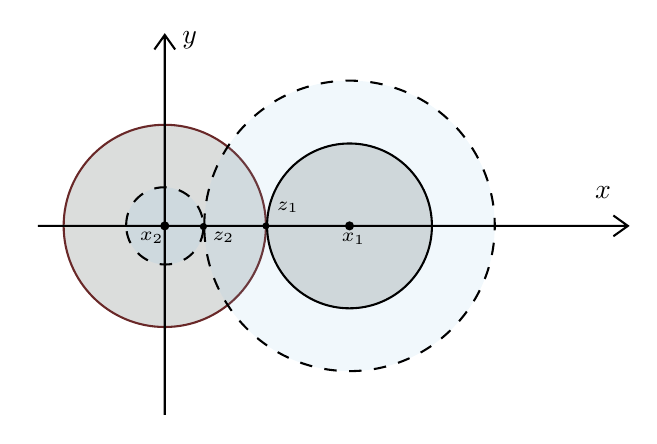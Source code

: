 

\tikzset{every picture/.style={line width=0.75pt}} %set default line width to 0.75pt        

\begin{tikzpicture}[x=0.75pt,y=0.75pt,yscale=-1,xscale=1]
%uncomment if require: \path (0,300); %set diagram left start at 0, and has height of 300

%Shape: Circle [id:dp8664458953041292] 
\draw  [color={rgb, 255:red, 105; green, 40; blue, 40 }  ,draw opacity=1 ][fill={rgb, 255:red, 3; green, 14; blue, 10 }  ,fill opacity=0.14 ][line width=0.75]  (162.28,113) .. controls (162.28,86.09) and (184.09,64.28) .. (211,64.28) .. controls (237.91,64.28) and (259.72,86.09) .. (259.72,113) .. controls (259.72,139.91) and (237.91,161.72) .. (211,161.72) .. controls (184.09,161.72) and (162.28,139.91) .. (162.28,113) -- cycle ;
%Shape: Circle [id:dp9773613984359779] 
\draw  [fill={rgb, 255:red, 127; green, 192; blue, 231 }  ,fill opacity=0.11 ][dash pattern={on 4.5pt off 4.5pt}] (230.03,113) .. controls (230.03,74.35) and (261.35,43.02) .. (300,43.02) .. controls (338.65,43.02) and (369.98,74.35) .. (369.98,113) .. controls (369.98,151.65) and (338.65,182.97) .. (300,182.97) .. controls (261.35,182.97) and (230.03,151.65) .. (230.03,113) -- cycle ;
%Shape: Circle [id:dp69609627994047] 
\draw  [fill={rgb, 255:red, 127; green, 192; blue, 231 }  ,fill opacity=0.14 ][dash pattern={on 4.5pt off 4.5pt}] (192.39,112.68) .. controls (192.39,102.39) and (200.72,94.21) .. (211,94.39) .. controls (221.28,94.56) and (229.61,103.04) .. (229.61,113.32) .. controls (229.61,123.61) and (221.28,131.79) .. (211,131.61) .. controls (200.72,131.44) and (192.39,122.96) .. (192.39,112.68) -- cycle ;
%Shape: Circle [id:dp6366499429105177] 
\draw  [color={rgb, 255:red, 0; green, 0; blue, 0 }  ,draw opacity=1 ][fill={rgb, 255:red, 3; green, 14; blue, 10 }  ,fill opacity=0.14 ][line width=0.75]  (260.29,113) .. controls (260.29,91.07) and (278.07,73.29) .. (300,73.29) .. controls (321.93,73.29) and (339.71,91.07) .. (339.71,113) .. controls (339.71,134.93) and (321.93,152.71) .. (300,152.71) .. controls (278.07,152.71) and (260.29,134.93) .. (260.29,113) -- cycle ;
%Shape: Axis 2D [id:dp40333334108998553] 
\draw  (149.89,113) -- (434.13,113)(211,21) -- (211,204) (427.13,108) -- (434.13,113) -- (427.13,118) (206,28) -- (211,21) -- (216,28)  ;
%Shape: Ellipse [id:dp5618777383770377] 
\draw  [fill={rgb, 255:red, 0; green, 0; blue, 0 }  ,fill opacity=1 ] (209.35,113) .. controls (209.35,112.08) and (210.09,111.34) .. (211,111.34) .. controls (211.91,111.34) and (212.65,112.08) .. (212.65,113) .. controls (212.65,113.92) and (211.91,114.66) .. (211,114.66) .. controls (210.09,114.66) and (209.35,113.92) .. (209.35,113) -- cycle ;
%Shape: Ellipse [id:dp1723534686260293] 
\draw  [fill={rgb, 255:red, 0; green, 0; blue, 0 }  ,fill opacity=1 ] (298.35,113) .. controls (298.35,112.08) and (299.09,111.34) .. (300,111.34) .. controls (300.91,111.34) and (301.65,112.08) .. (301.65,113) .. controls (301.65,113.92) and (300.91,114.66) .. (300,114.66) .. controls (299.09,114.66) and (298.35,113.92) .. (298.35,113) -- cycle ;
%Shape: Circle [id:dp823378702207272] 
\draw  [fill={rgb, 255:red, 0; green, 0; blue, 0 }  ,fill opacity=1 ] (258.56,113) .. controls (258.56,112.36) and (259.08,111.84) .. (259.72,111.84) .. controls (260.36,111.84) and (260.87,112.36) .. (260.87,113) .. controls (260.87,113.64) and (260.36,114.16) .. (259.72,114.16) .. controls (259.08,114.16) and (258.56,113.64) .. (258.56,113) -- cycle ;
%Shape: Circle [id:dp9184097105556417] 
\draw  [fill={rgb, 255:red, 0; green, 0; blue, 0 }  ,fill opacity=1 ] (228.41,113.32) .. controls (228.41,112.66) and (228.95,112.12) .. (229.61,112.12) .. controls (230.27,112.12) and (230.81,112.66) .. (230.81,113.32) .. controls (230.81,113.99) and (230.27,114.52) .. (229.61,114.52) .. controls (228.95,114.52) and (228.41,113.99) .. (228.41,113.32) -- cycle ;

% Text Node
\draw (416.8,92.8) node [anchor=north west][inner sep=0.75pt]   [align=left] {$\displaystyle x$};
% Text Node
\draw (218,18) node [anchor=north west][inner sep=0.75pt]   [align=left] {$\displaystyle y$};
% Text Node
\draw (263.67,99.83) node [anchor=north west][inner sep=0.75pt]  [font=\scriptsize] [align=left] {$\displaystyle z_{1}$};
% Text Node
\draw (232.68,114.3) node [anchor=north west][inner sep=0.75pt]  [font=\scriptsize] [align=left] {$\displaystyle z_{2}$};
% Text Node
\draw (294.8,115) node [anchor=north west][inner sep=0.75pt]  [font=\scriptsize] [align=left] {$\displaystyle x_{1}$};
% Text Node
\draw (197.65,114.7) node [anchor=north west][inner sep=0.75pt]  [font=\scriptsize] [align=left] {$\displaystyle x_{2}$};


\end{tikzpicture}